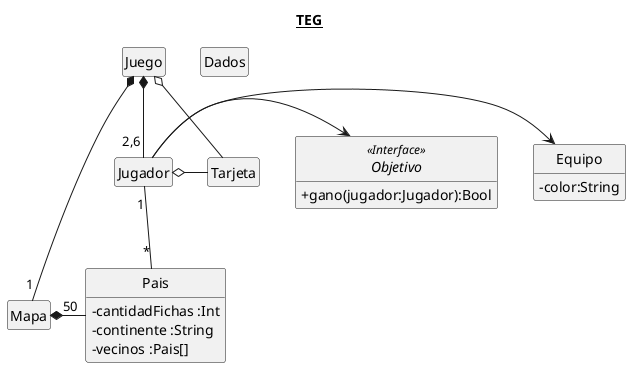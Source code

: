@startuml
skinparam style strictuml
skinparam classAttributeIconSize 0
skinparam monochrome true
hide empty members

title **__TEG__**

class Juego{
	
}
class Mapa{
	
}
class Pais{
	- cantidadFichas :Int
	- continente :String
	- vecinos :Pais[]
}
class Jugador{
	
}
Class Equipo{
	-color:String
}
Interface Objetivo<<Interface>>{
	+ gano(jugador:Jugador):Bool
}
class Tarjeta{
	
}
class Dados

Juego *- "1" Mapa
Mapa *- "50" Pais

Juego *-- "2,6" Jugador

Jugador "1"--"*" Pais

Jugador -> Equipo

Jugador -right-> Objetivo
Jugador o- Tarjeta
Juego o-- Tarjeta

@enduml